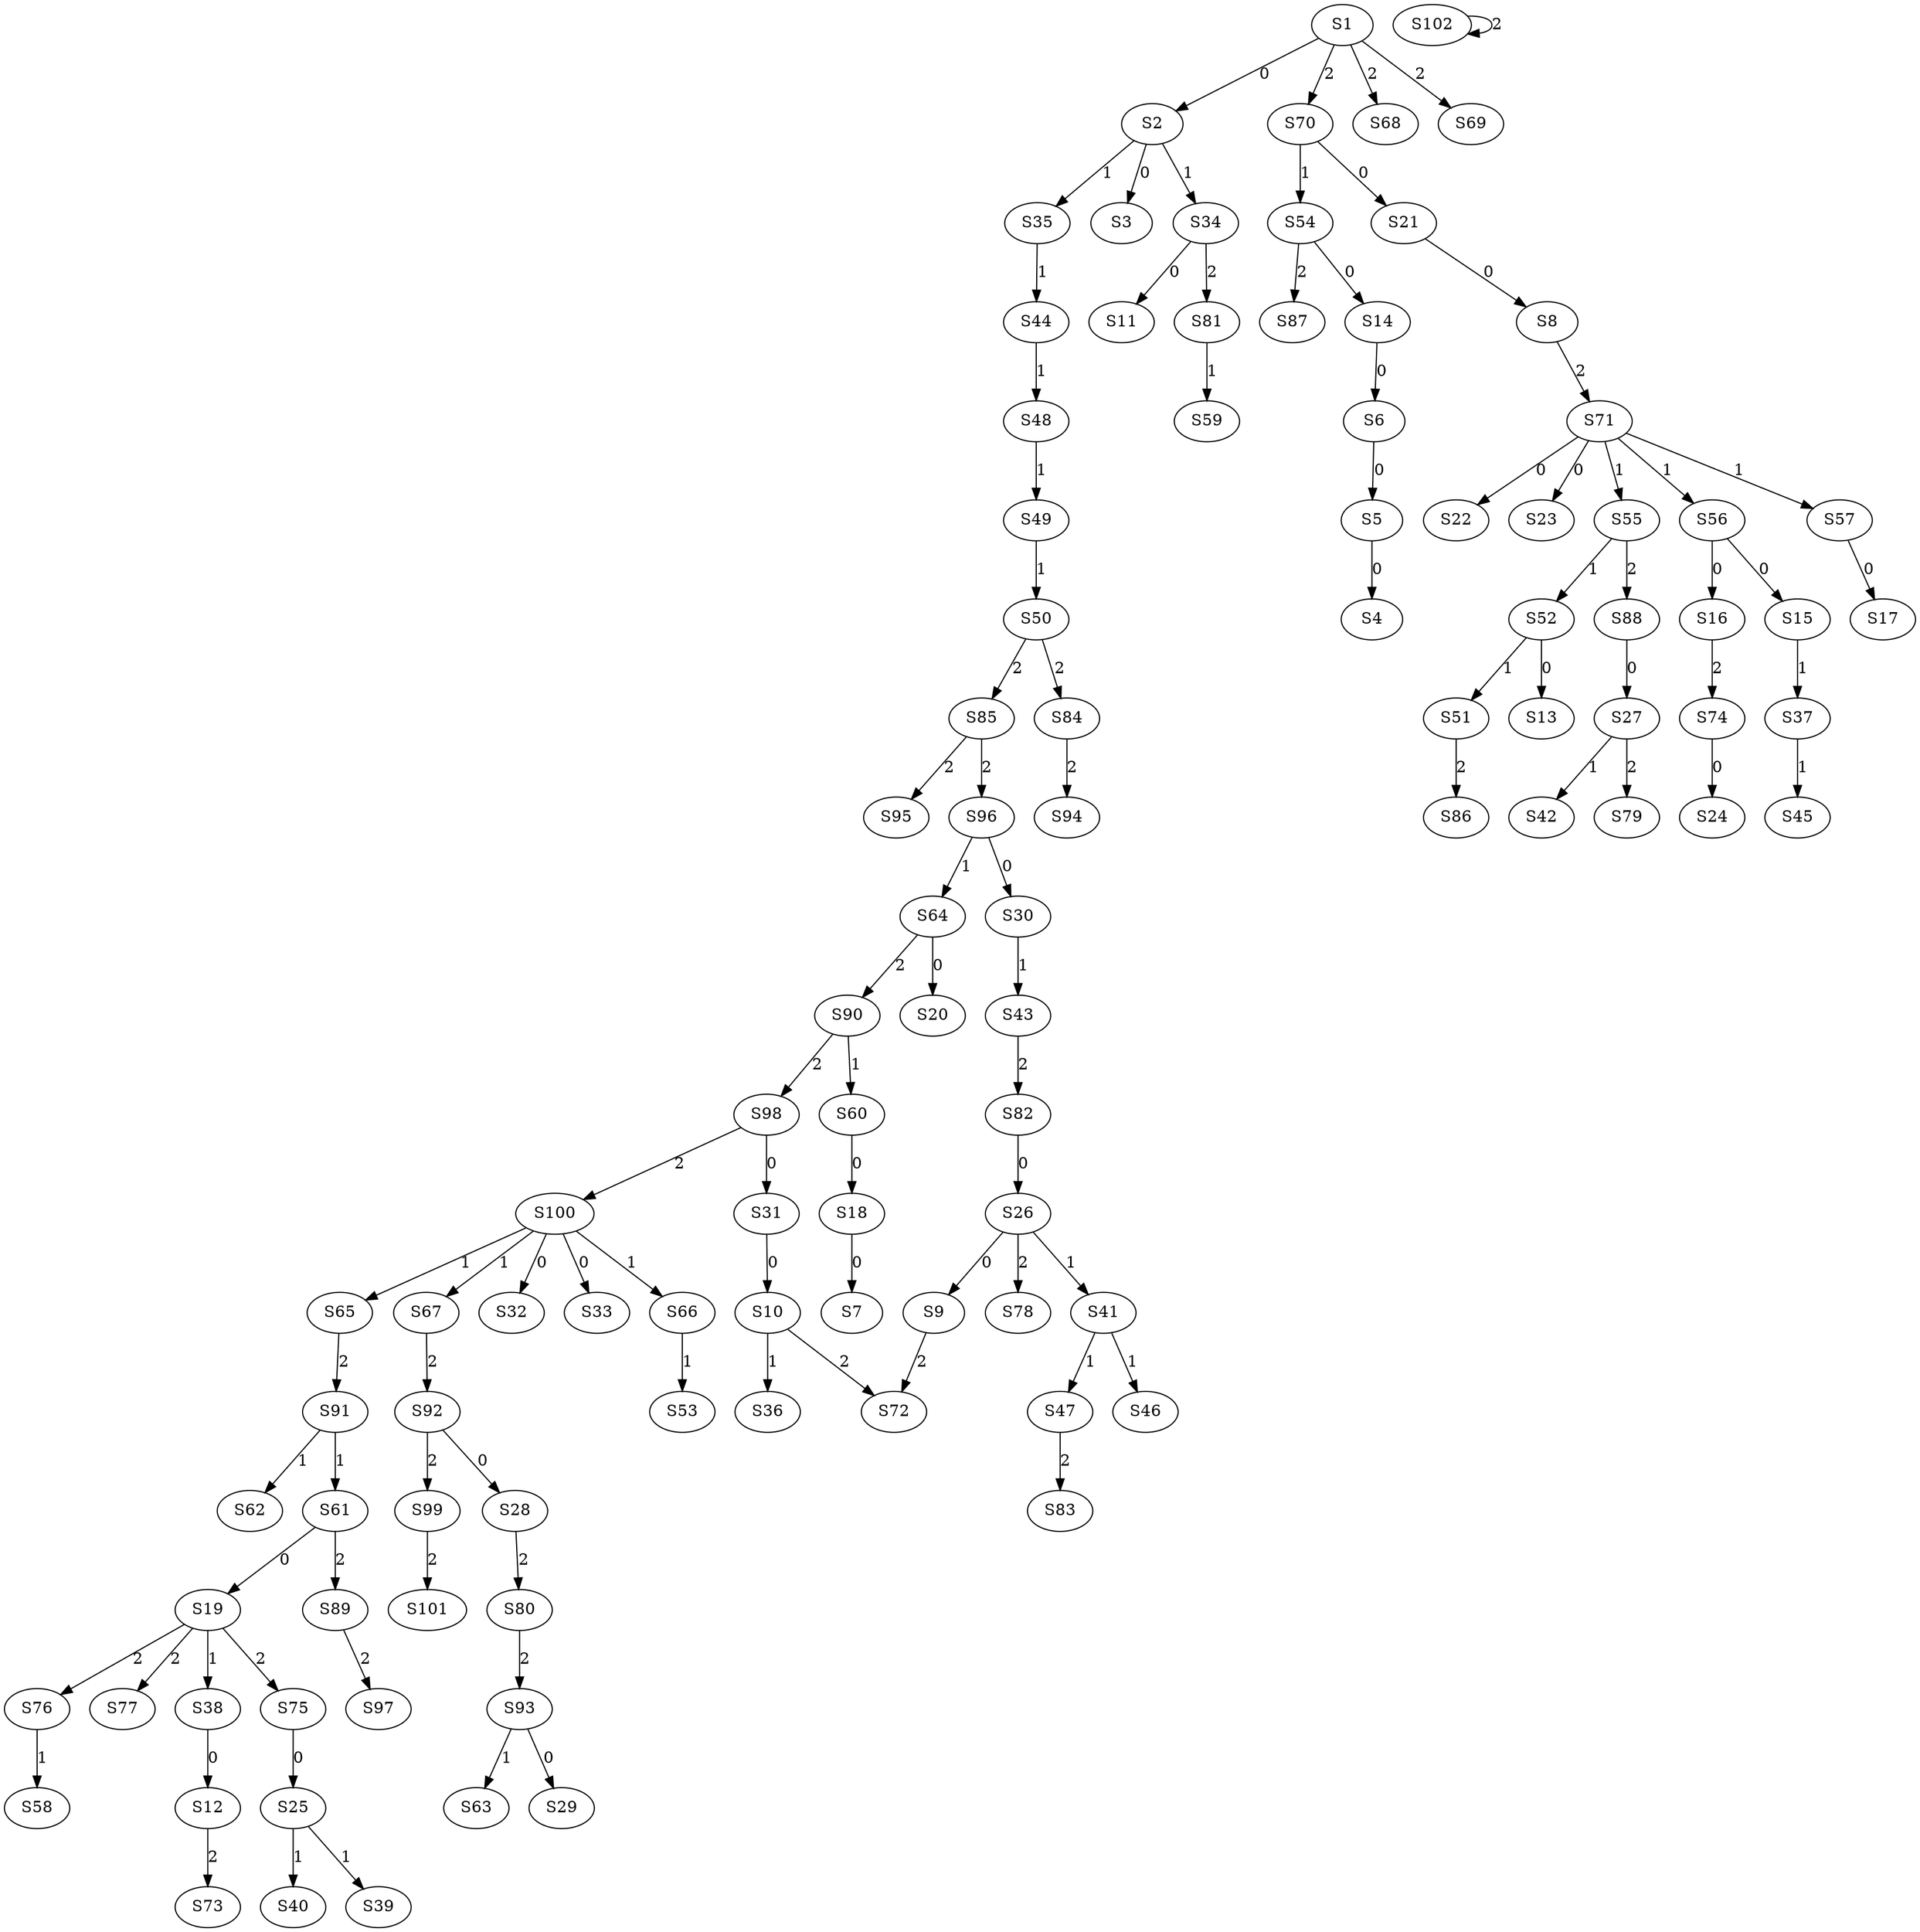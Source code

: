 strict digraph {
	S1 -> S2 [ label = 0 ];
	S2 -> S3 [ label = 0 ];
	S5 -> S4 [ label = 0 ];
	S6 -> S5 [ label = 0 ];
	S14 -> S6 [ label = 0 ];
	S18 -> S7 [ label = 0 ];
	S21 -> S8 [ label = 0 ];
	S26 -> S9 [ label = 0 ];
	S31 -> S10 [ label = 0 ];
	S34 -> S11 [ label = 0 ];
	S38 -> S12 [ label = 0 ];
	S52 -> S13 [ label = 0 ];
	S54 -> S14 [ label = 0 ];
	S56 -> S15 [ label = 0 ];
	S56 -> S16 [ label = 0 ];
	S57 -> S17 [ label = 0 ];
	S60 -> S18 [ label = 0 ];
	S61 -> S19 [ label = 0 ];
	S64 -> S20 [ label = 0 ];
	S70 -> S21 [ label = 0 ];
	S71 -> S22 [ label = 0 ];
	S71 -> S23 [ label = 0 ];
	S74 -> S24 [ label = 0 ];
	S75 -> S25 [ label = 0 ];
	S82 -> S26 [ label = 0 ];
	S88 -> S27 [ label = 0 ];
	S92 -> S28 [ label = 0 ];
	S93 -> S29 [ label = 0 ];
	S96 -> S30 [ label = 0 ];
	S98 -> S31 [ label = 0 ];
	S100 -> S32 [ label = 0 ];
	S100 -> S33 [ label = 0 ];
	S2 -> S34 [ label = 1 ];
	S2 -> S35 [ label = 1 ];
	S10 -> S36 [ label = 1 ];
	S15 -> S37 [ label = 1 ];
	S19 -> S38 [ label = 1 ];
	S25 -> S39 [ label = 1 ];
	S25 -> S40 [ label = 1 ];
	S26 -> S41 [ label = 1 ];
	S27 -> S42 [ label = 1 ];
	S30 -> S43 [ label = 1 ];
	S35 -> S44 [ label = 1 ];
	S37 -> S45 [ label = 1 ];
	S41 -> S46 [ label = 1 ];
	S41 -> S47 [ label = 1 ];
	S44 -> S48 [ label = 1 ];
	S48 -> S49 [ label = 1 ];
	S49 -> S50 [ label = 1 ];
	S52 -> S51 [ label = 1 ];
	S55 -> S52 [ label = 1 ];
	S66 -> S53 [ label = 1 ];
	S70 -> S54 [ label = 1 ];
	S71 -> S55 [ label = 1 ];
	S71 -> S56 [ label = 1 ];
	S71 -> S57 [ label = 1 ];
	S76 -> S58 [ label = 1 ];
	S81 -> S59 [ label = 1 ];
	S90 -> S60 [ label = 1 ];
	S91 -> S61 [ label = 1 ];
	S91 -> S62 [ label = 1 ];
	S93 -> S63 [ label = 1 ];
	S96 -> S64 [ label = 1 ];
	S100 -> S65 [ label = 1 ];
	S100 -> S66 [ label = 1 ];
	S100 -> S67 [ label = 1 ];
	S1 -> S68 [ label = 2 ];
	S1 -> S69 [ label = 2 ];
	S1 -> S70 [ label = 2 ];
	S8 -> S71 [ label = 2 ];
	S10 -> S72 [ label = 2 ];
	S12 -> S73 [ label = 2 ];
	S16 -> S74 [ label = 2 ];
	S19 -> S75 [ label = 2 ];
	S19 -> S76 [ label = 2 ];
	S19 -> S77 [ label = 2 ];
	S26 -> S78 [ label = 2 ];
	S27 -> S79 [ label = 2 ];
	S28 -> S80 [ label = 2 ];
	S34 -> S81 [ label = 2 ];
	S43 -> S82 [ label = 2 ];
	S47 -> S83 [ label = 2 ];
	S50 -> S84 [ label = 2 ];
	S50 -> S85 [ label = 2 ];
	S51 -> S86 [ label = 2 ];
	S54 -> S87 [ label = 2 ];
	S55 -> S88 [ label = 2 ];
	S61 -> S89 [ label = 2 ];
	S64 -> S90 [ label = 2 ];
	S65 -> S91 [ label = 2 ];
	S67 -> S92 [ label = 2 ];
	S80 -> S93 [ label = 2 ];
	S84 -> S94 [ label = 2 ];
	S85 -> S95 [ label = 2 ];
	S85 -> S96 [ label = 2 ];
	S89 -> S97 [ label = 2 ];
	S90 -> S98 [ label = 2 ];
	S92 -> S99 [ label = 2 ];
	S98 -> S100 [ label = 2 ];
	S99 -> S101 [ label = 2 ];
	S102 -> S102 [ label = 2 ];
	S9 -> S72 [ label = 2 ];
}